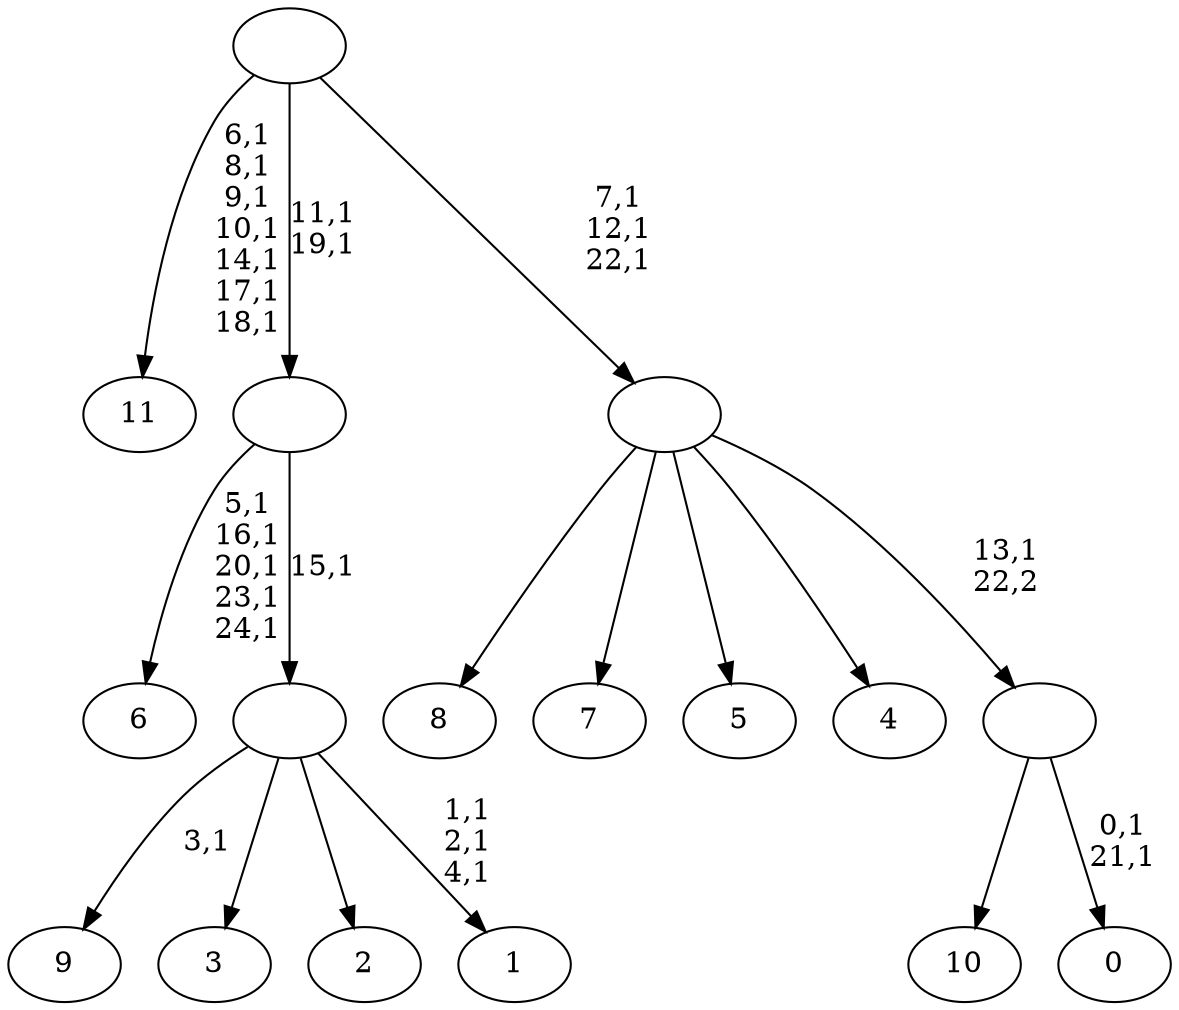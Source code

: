digraph T {
	37 [label="11"]
	29 [label="10"]
	28 [label="9"]
	26 [label="8"]
	25 [label="7"]
	24 [label="6"]
	18 [label="5"]
	17 [label="4"]
	16 [label="3"]
	15 [label="2"]
	14 [label="1"]
	10 [label=""]
	9 [label=""]
	7 [label="0"]
	4 [label=""]
	3 [label=""]
	0 [label=""]
	10 -> 14 [label="1,1\n2,1\n4,1"]
	10 -> 28 [label="3,1"]
	10 -> 16 [label=""]
	10 -> 15 [label=""]
	9 -> 24 [label="5,1\n16,1\n20,1\n23,1\n24,1"]
	9 -> 10 [label="15,1"]
	4 -> 7 [label="0,1\n21,1"]
	4 -> 29 [label=""]
	3 -> 26 [label=""]
	3 -> 25 [label=""]
	3 -> 18 [label=""]
	3 -> 17 [label=""]
	3 -> 4 [label="13,1\n22,2"]
	0 -> 3 [label="7,1\n12,1\n22,1"]
	0 -> 9 [label="11,1\n19,1"]
	0 -> 37 [label="6,1\n8,1\n9,1\n10,1\n14,1\n17,1\n18,1"]
}

